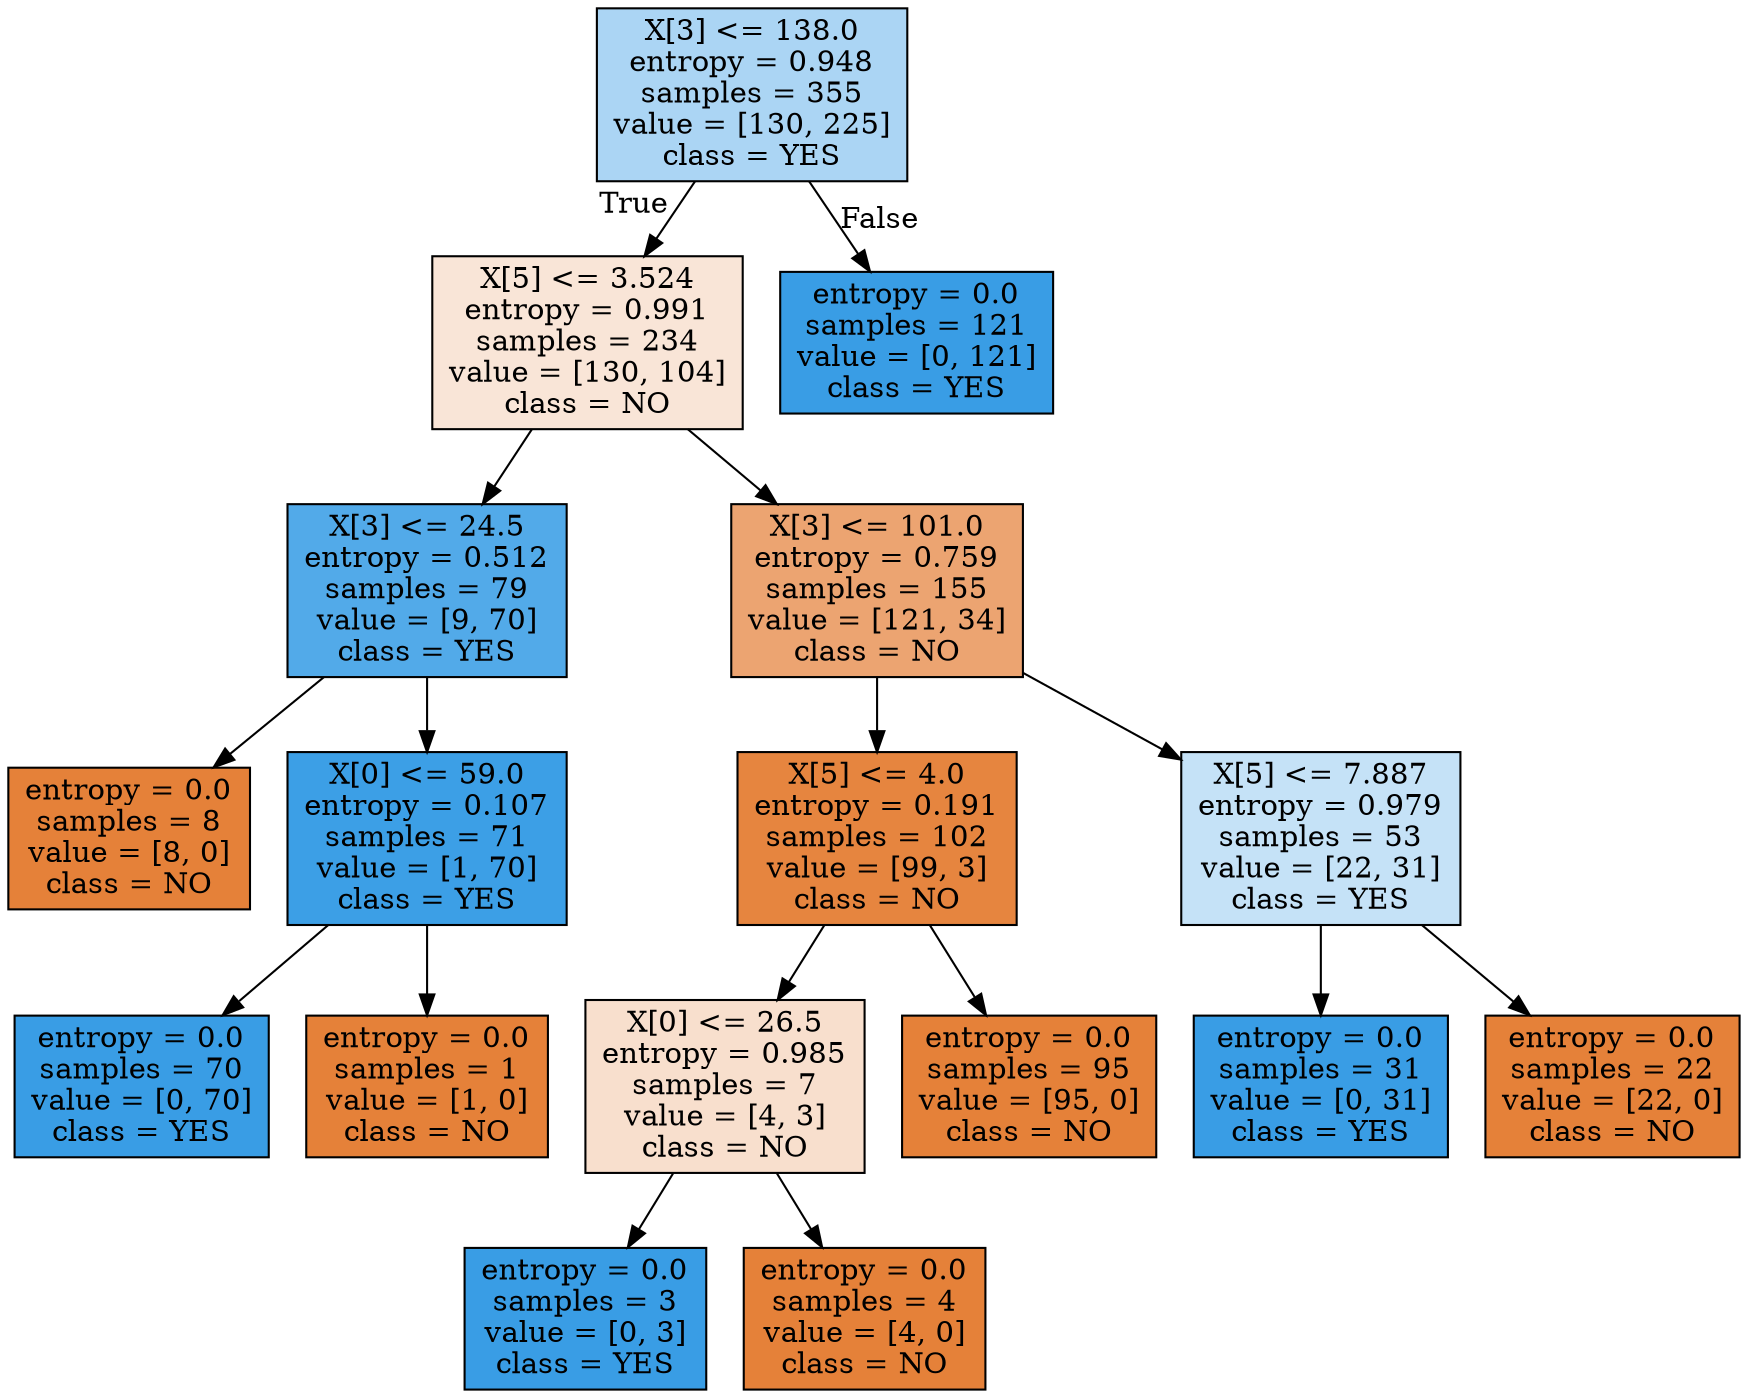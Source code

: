 digraph Tree {
node [shape=box, style="filled", color="black"] ;
0 [label="X[3] <= 138.0\nentropy = 0.948\nsamples = 355\nvalue = [130, 225]\nclass = YES", fillcolor="#399de56c"] ;
1 [label="X[5] <= 3.524\nentropy = 0.991\nsamples = 234\nvalue = [130, 104]\nclass = NO", fillcolor="#e5813933"] ;
0 -> 1 [labeldistance=2.5, labelangle=45, headlabel="True"] ;
2 [label="X[3] <= 24.5\nentropy = 0.512\nsamples = 79\nvalue = [9, 70]\nclass = YES", fillcolor="#399de5de"] ;
1 -> 2 ;
3 [label="entropy = 0.0\nsamples = 8\nvalue = [8, 0]\nclass = NO", fillcolor="#e58139ff"] ;
2 -> 3 ;
4 [label="X[0] <= 59.0\nentropy = 0.107\nsamples = 71\nvalue = [1, 70]\nclass = YES", fillcolor="#399de5fb"] ;
2 -> 4 ;
5 [label="entropy = 0.0\nsamples = 70\nvalue = [0, 70]\nclass = YES", fillcolor="#399de5ff"] ;
4 -> 5 ;
6 [label="entropy = 0.0\nsamples = 1\nvalue = [1, 0]\nclass = NO", fillcolor="#e58139ff"] ;
4 -> 6 ;
7 [label="X[3] <= 101.0\nentropy = 0.759\nsamples = 155\nvalue = [121, 34]\nclass = NO", fillcolor="#e58139b7"] ;
1 -> 7 ;
8 [label="X[5] <= 4.0\nentropy = 0.191\nsamples = 102\nvalue = [99, 3]\nclass = NO", fillcolor="#e58139f7"] ;
7 -> 8 ;
9 [label="X[0] <= 26.5\nentropy = 0.985\nsamples = 7\nvalue = [4, 3]\nclass = NO", fillcolor="#e5813940"] ;
8 -> 9 ;
10 [label="entropy = 0.0\nsamples = 3\nvalue = [0, 3]\nclass = YES", fillcolor="#399de5ff"] ;
9 -> 10 ;
11 [label="entropy = 0.0\nsamples = 4\nvalue = [4, 0]\nclass = NO", fillcolor="#e58139ff"] ;
9 -> 11 ;
12 [label="entropy = 0.0\nsamples = 95\nvalue = [95, 0]\nclass = NO", fillcolor="#e58139ff"] ;
8 -> 12 ;
13 [label="X[5] <= 7.887\nentropy = 0.979\nsamples = 53\nvalue = [22, 31]\nclass = YES", fillcolor="#399de54a"] ;
7 -> 13 ;
14 [label="entropy = 0.0\nsamples = 31\nvalue = [0, 31]\nclass = YES", fillcolor="#399de5ff"] ;
13 -> 14 ;
15 [label="entropy = 0.0\nsamples = 22\nvalue = [22, 0]\nclass = NO", fillcolor="#e58139ff"] ;
13 -> 15 ;
16 [label="entropy = 0.0\nsamples = 121\nvalue = [0, 121]\nclass = YES", fillcolor="#399de5ff"] ;
0 -> 16 [labeldistance=2.5, labelangle=-45, headlabel="False"] ;
}